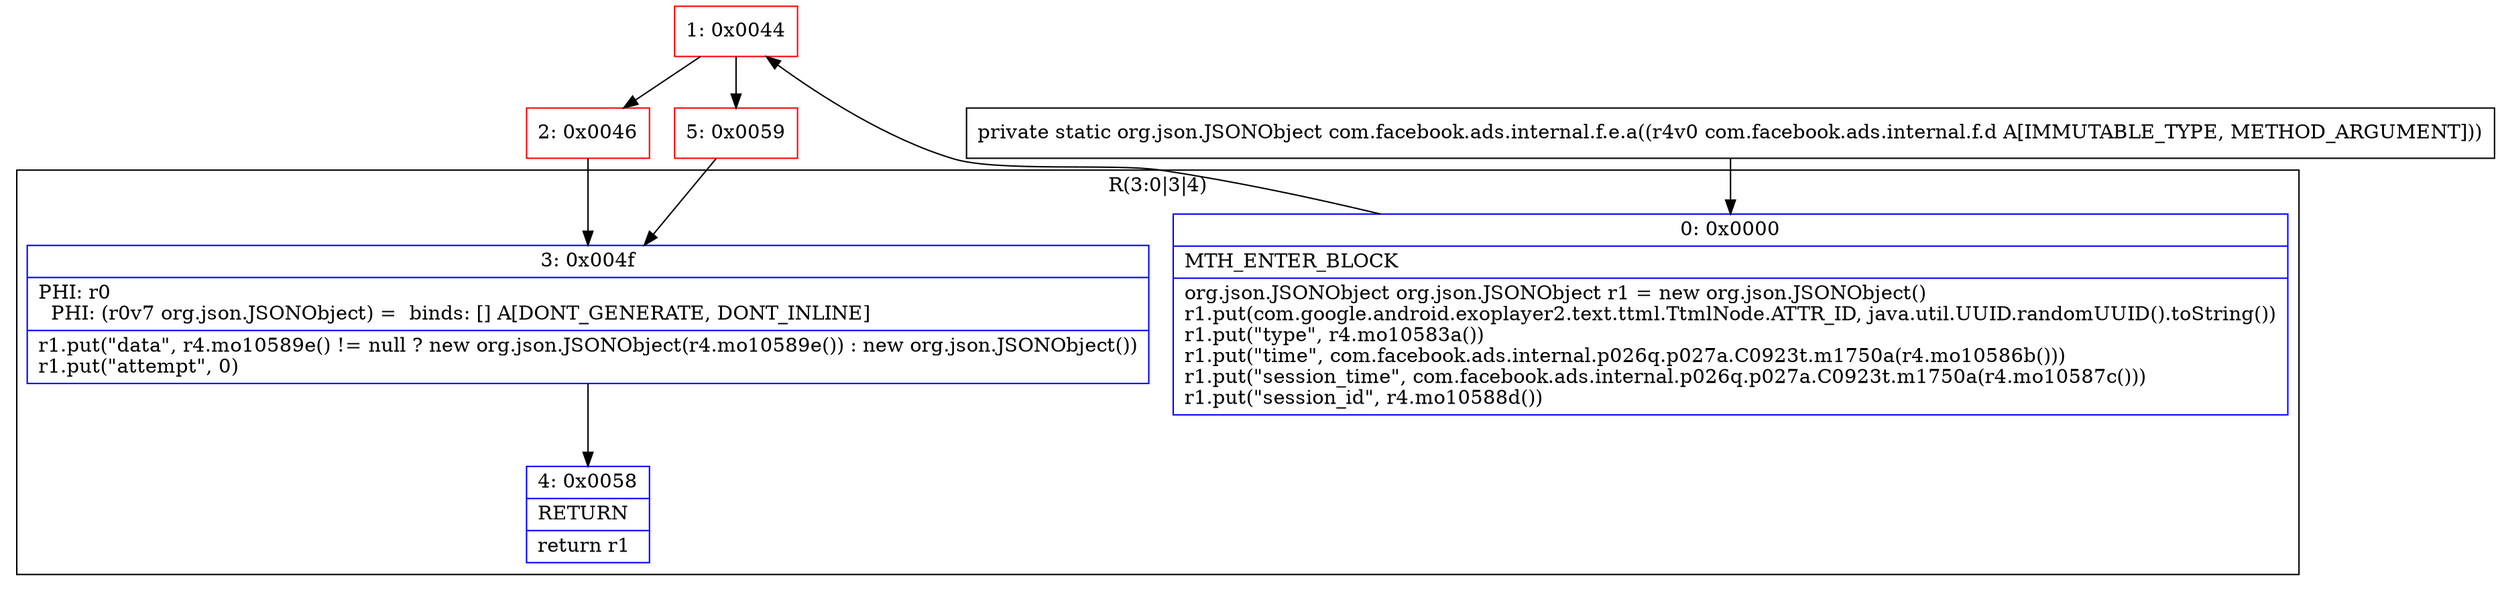 digraph "CFG forcom.facebook.ads.internal.f.e.a(Lcom\/facebook\/ads\/internal\/f\/d;)Lorg\/json\/JSONObject;" {
subgraph cluster_Region_557826015 {
label = "R(3:0|3|4)";
node [shape=record,color=blue];
Node_0 [shape=record,label="{0\:\ 0x0000|MTH_ENTER_BLOCK\l|org.json.JSONObject org.json.JSONObject r1 = new org.json.JSONObject()\lr1.put(com.google.android.exoplayer2.text.ttml.TtmlNode.ATTR_ID, java.util.UUID.randomUUID().toString())\lr1.put(\"type\", r4.mo10583a())\lr1.put(\"time\", com.facebook.ads.internal.p026q.p027a.C0923t.m1750a(r4.mo10586b()))\lr1.put(\"session_time\", com.facebook.ads.internal.p026q.p027a.C0923t.m1750a(r4.mo10587c()))\lr1.put(\"session_id\", r4.mo10588d())\l}"];
Node_3 [shape=record,label="{3\:\ 0x004f|PHI: r0 \l  PHI: (r0v7 org.json.JSONObject) =  binds: [] A[DONT_GENERATE, DONT_INLINE]\l|r1.put(\"data\", r4.mo10589e() != null ? new org.json.JSONObject(r4.mo10589e()) : new org.json.JSONObject())\lr1.put(\"attempt\", 0)\l}"];
Node_4 [shape=record,label="{4\:\ 0x0058|RETURN\l|return r1\l}"];
}
Node_1 [shape=record,color=red,label="{1\:\ 0x0044}"];
Node_2 [shape=record,color=red,label="{2\:\ 0x0046}"];
Node_5 [shape=record,color=red,label="{5\:\ 0x0059}"];
MethodNode[shape=record,label="{private static org.json.JSONObject com.facebook.ads.internal.f.e.a((r4v0 com.facebook.ads.internal.f.d A[IMMUTABLE_TYPE, METHOD_ARGUMENT])) }"];
MethodNode -> Node_0;
Node_0 -> Node_1;
Node_3 -> Node_4;
Node_1 -> Node_2;
Node_1 -> Node_5;
Node_2 -> Node_3;
Node_5 -> Node_3;
}

